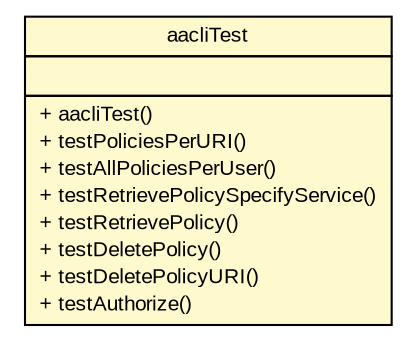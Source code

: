 #!/usr/local/bin/dot
#
# Class diagram 
# Generated by UmlGraph version 4.6 (http://www.spinellis.gr/sw/umlgraph)
#

digraph G {
	edge [fontname="arial",fontsize=10,labelfontname="arial",labelfontsize=10];
	node [fontname="arial",fontsize=10,shape=plaintext];
	// org.opentox.aa.opensso.test.aacliTest
	c14 [label=<<table border="0" cellborder="1" cellspacing="0" cellpadding="2" port="p" bgcolor="lemonChiffon" href="./aacliTest.html">
		<tr><td><table border="0" cellspacing="0" cellpadding="1">
			<tr><td> aacliTest </td></tr>
		</table></td></tr>
		<tr><td><table border="0" cellspacing="0" cellpadding="1">
			<tr><td align="left">  </td></tr>
		</table></td></tr>
		<tr><td><table border="0" cellspacing="0" cellpadding="1">
			<tr><td align="left"> + aacliTest() </td></tr>
			<tr><td align="left"> + testPoliciesPerURI() </td></tr>
			<tr><td align="left"> + testAllPoliciesPerUser() </td></tr>
			<tr><td align="left"> + testRetrievePolicySpecifyService() </td></tr>
			<tr><td align="left"> + testRetrievePolicy() </td></tr>
			<tr><td align="left"> + testDeletePolicy() </td></tr>
			<tr><td align="left"> + testDeletePolicyURI() </td></tr>
			<tr><td align="left"> + testAuthorize() </td></tr>
		</table></td></tr>
		</table>>, fontname="arial", fontcolor="black", fontsize=10.0];
}

